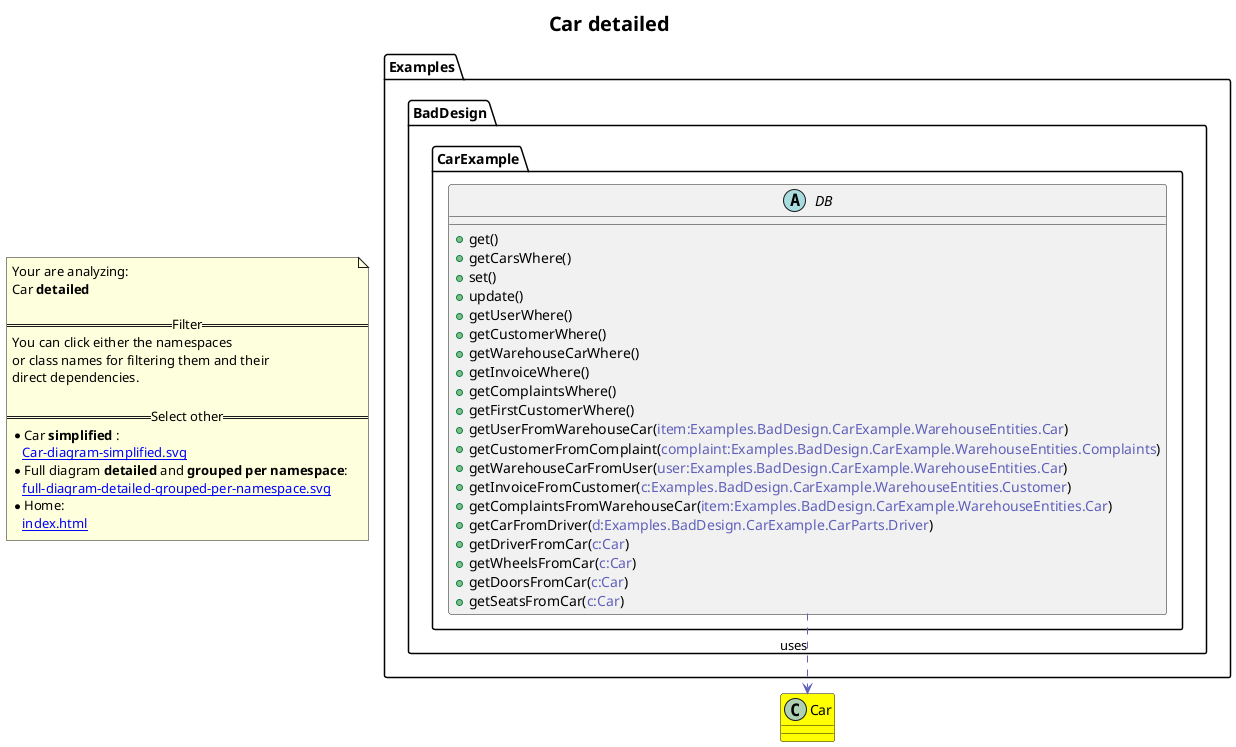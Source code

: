 @startuml
skinparam linetype ortho
title <size:20>Car **detailed** </size>
note "Your are analyzing:\nCar **detailed** \n\n==Filter==\nYou can click either the namespaces \nor class names for filtering them and their\ndirect dependencies.\n\n==Select other==\n* Car **simplified** :\n   [[Car-diagram-simplified.svg]]\n* Full diagram **detailed** and **grouped per namespace**:\n   [[full-diagram-detailed-grouped-per-namespace.svg]]\n* Home:\n   [[index.html]]" as FloatingNote
class Car [[Car-diagram-detailed.svg]] #yellow {
}
    abstract class Examples.BadDesign.CarExample.DB [[Examples.BadDesign.CarExample.DB-diagram-detailed.svg]]  {
      + get(<font color="6060BB"></font>)
      + getCarsWhere(<font color="6060BB"></font>)
      + set(<font color="6060BB"></font>)
      + update(<font color="6060BB"></font>)
      + getUserWhere(<font color="6060BB"></font>)
      + getCustomerWhere(<font color="6060BB"></font>)
      + getWarehouseCarWhere(<font color="6060BB"></font>)
      + getInvoiceWhere(<font color="6060BB"></font>)
      + getComplaintsWhere(<font color="6060BB"></font>)
      + getFirstCustomerWhere(<font color="6060BB"></font>)
      + getUserFromWarehouseCar(<font color="6060BB">item:Examples.BadDesign.CarExample.WarehouseEntities.Car</font>)
      + getCustomerFromComplaint(<font color="6060BB">complaint:Examples.BadDesign.CarExample.WarehouseEntities.Complaints</font>)
      + getWarehouseCarFromUser(<font color="6060BB">user:Examples.BadDesign.CarExample.WarehouseEntities.Car</font>)
      + getInvoiceFromCustomer(<font color="6060BB">c:Examples.BadDesign.CarExample.WarehouseEntities.Customer</font>)
      + getComplaintsFromWarehouseCar(<font color="6060BB">item:Examples.BadDesign.CarExample.WarehouseEntities.Car</font>)
      + getCarFromDriver(<font color="6060BB">d:Examples.BadDesign.CarExample.CarParts.Driver</font>)
      + getDriverFromCar(<font color="6060BB">c:Car</font>)
      + getWheelsFromCar(<font color="6060BB">c:Car</font>)
      + getDoorsFromCar(<font color="6060BB">c:Car</font>)
      + getSeatsFromCar(<font color="6060BB">c:Car</font>)
    }
 ' *************************************** 
 ' *************************************** 
 ' *************************************** 
' Class relations extracted from namespace:
' 
' Class relations extracted from namespace:
' Examples.BadDesign.CarExample
Examples.BadDesign.CarExample.DB .[#6060BB].> Car  : uses 
@enduml